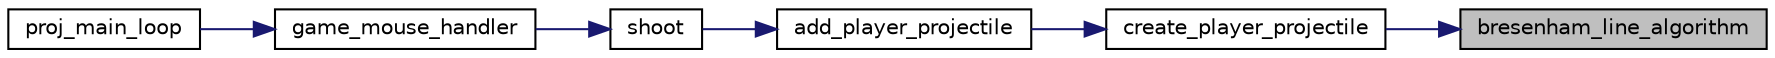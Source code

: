 digraph "bresenham_line_algorithm"
{
 // LATEX_PDF_SIZE
  edge [fontname="Helvetica",fontsize="10",labelfontname="Helvetica",labelfontsize="10"];
  node [fontname="Helvetica",fontsize="10",shape=record];
  rankdir="RL";
  Node1 [label="bresenham_line_algorithm",height=0.2,width=0.4,color="black", fillcolor="grey75", style="filled", fontcolor="black",tooltip="Generates the Player_projectile's array of points."];
  Node1 -> Node2 [dir="back",color="midnightblue",fontsize="10",style="solid",fontname="Helvetica"];
  Node2 [label="create_player_projectile",height=0.2,width=0.4,color="black", fillcolor="white", style="filled",URL="$logic_8c.html#ac441ef521d53011e6bcfc87dbc2d7d4d",tooltip=" "];
  Node2 -> Node3 [dir="back",color="midnightblue",fontsize="10",style="solid",fontname="Helvetica"];
  Node3 [label="add_player_projectile",height=0.2,width=0.4,color="black", fillcolor="white", style="filled",URL="$group__logic.html#ga101db24846cb41f73876ebf34ea0b791",tooltip="Creates a Player_projectile object, and adds it to player_projectiles."];
  Node3 -> Node4 [dir="back",color="midnightblue",fontsize="10",style="solid",fontname="Helvetica"];
  Node4 [label="shoot",height=0.2,width=0.4,color="black", fillcolor="white", style="filled",URL="$group__logic.html#ga11e11a24b8eea7952c31294bbfd74435",tooltip="Shoots towards the current cursor positions."];
  Node4 -> Node5 [dir="back",color="midnightblue",fontsize="10",style="solid",fontname="Helvetica"];
  Node5 [label="game_mouse_handler",height=0.2,width=0.4,color="black", fillcolor="white", style="filled",URL="$group__game.html#gaa173529ea663e9626818306c44dc5f8d",tooltip="Handles the data received from the mouse interrupts, during the game."];
  Node5 -> Node6 [dir="back",color="midnightblue",fontsize="10",style="solid",fontname="Helvetica"];
  Node6 [label="proj_main_loop",height=0.2,width=0.4,color="black", fillcolor="white", style="filled",URL="$proj_8c.html#a2a16f651eccbd248e1ad3b3b924b143b",tooltip=" "];
}
